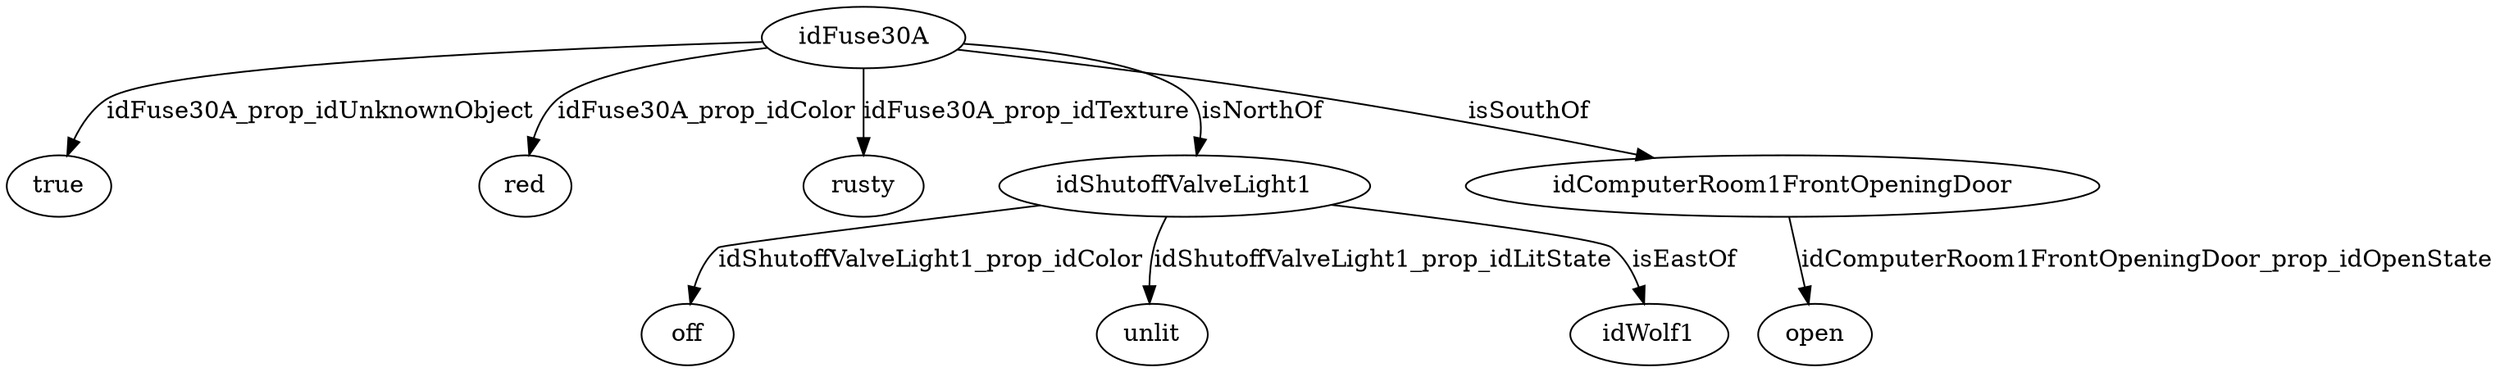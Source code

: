 strict digraph  {
idFuse30A [node_type=entity_node, root=root];
true;
red;
rusty;
idShutoffValveLight1;
off;
unlit;
idComputerRoom1FrontOpeningDoor;
open;
idWolf1;
idFuse30A -> true  [edge_type=property, label=idFuse30A_prop_idUnknownObject];
idFuse30A -> red  [edge_type=property, label=idFuse30A_prop_idColor];
idFuse30A -> rusty  [edge_type=property, label=idFuse30A_prop_idTexture];
idFuse30A -> idShutoffValveLight1  [edge_type=relationship, label=isNorthOf];
idFuse30A -> idComputerRoom1FrontOpeningDoor  [edge_type=relationship, label=isSouthOf];
idShutoffValveLight1 -> off  [edge_type=property, label=idShutoffValveLight1_prop_idColor];
idShutoffValveLight1 -> unlit  [edge_type=property, label=idShutoffValveLight1_prop_idLitState];
idShutoffValveLight1 -> idWolf1  [edge_type=relationship, label=isEastOf];
idComputerRoom1FrontOpeningDoor -> open  [edge_type=property, label=idComputerRoom1FrontOpeningDoor_prop_idOpenState];
}
